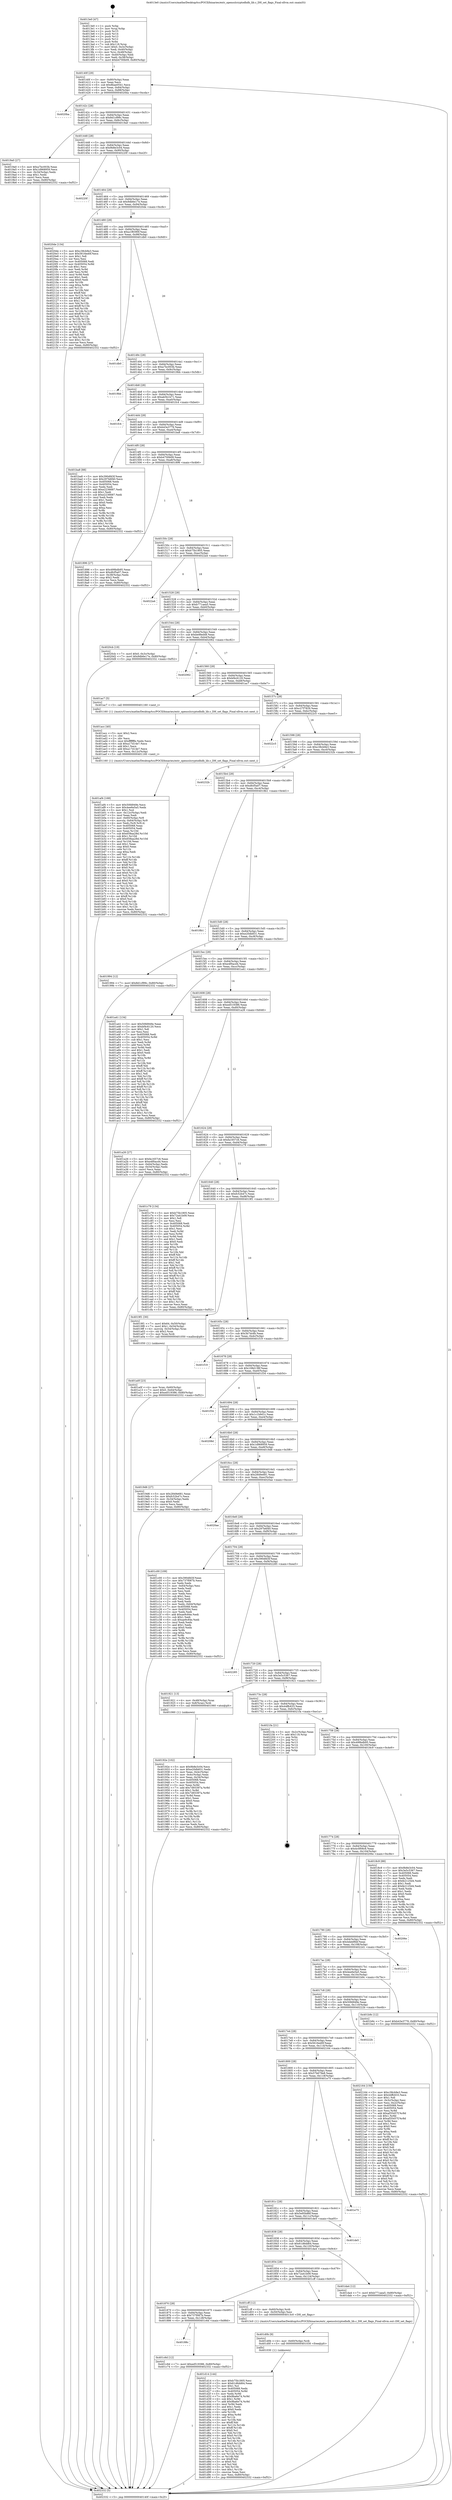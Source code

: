 digraph "0x4013e0" {
  label = "0x4013e0 (/mnt/c/Users/mathe/Desktop/tcc/POCII/binaries/extr_opensslcryptodhdh_lib.c_DH_set_flags_Final-ollvm.out::main(0))"
  labelloc = "t"
  node[shape=record]

  Entry [label="",width=0.3,height=0.3,shape=circle,fillcolor=black,style=filled]
  "0x40140f" [label="{
     0x40140f [29]\l
     | [instrs]\l
     &nbsp;&nbsp;0x40140f \<+3\>: mov -0x80(%rbp),%eax\l
     &nbsp;&nbsp;0x401412 \<+2\>: mov %eax,%ecx\l
     &nbsp;&nbsp;0x401414 \<+6\>: sub $0x8bae0541,%ecx\l
     &nbsp;&nbsp;0x40141a \<+6\>: mov %eax,-0x84(%rbp)\l
     &nbsp;&nbsp;0x401420 \<+6\>: mov %ecx,-0x88(%rbp)\l
     &nbsp;&nbsp;0x401426 \<+6\>: je 00000000004020ba \<main+0xcda\>\l
  }"]
  "0x4020ba" [label="{
     0x4020ba\l
  }", style=dashed]
  "0x40142c" [label="{
     0x40142c [28]\l
     | [instrs]\l
     &nbsp;&nbsp;0x40142c \<+5\>: jmp 0000000000401431 \<main+0x51\>\l
     &nbsp;&nbsp;0x401431 \<+6\>: mov -0x84(%rbp),%eax\l
     &nbsp;&nbsp;0x401437 \<+5\>: sub $0x8d1cf99c,%eax\l
     &nbsp;&nbsp;0x40143c \<+6\>: mov %eax,-0x8c(%rbp)\l
     &nbsp;&nbsp;0x401442 \<+6\>: je 00000000004019a0 \<main+0x5c0\>\l
  }"]
  Exit [label="",width=0.3,height=0.3,shape=circle,fillcolor=black,style=filled,peripheries=2]
  "0x4019a0" [label="{
     0x4019a0 [27]\l
     | [instrs]\l
     &nbsp;&nbsp;0x4019a0 \<+5\>: mov $0xa7bc003b,%eax\l
     &nbsp;&nbsp;0x4019a5 \<+5\>: mov $0x1d968959,%ecx\l
     &nbsp;&nbsp;0x4019aa \<+3\>: mov -0x34(%rbp),%edx\l
     &nbsp;&nbsp;0x4019ad \<+3\>: cmp $0x1,%edx\l
     &nbsp;&nbsp;0x4019b0 \<+3\>: cmovl %ecx,%eax\l
     &nbsp;&nbsp;0x4019b3 \<+3\>: mov %eax,-0x80(%rbp)\l
     &nbsp;&nbsp;0x4019b6 \<+5\>: jmp 0000000000402332 \<main+0xf52\>\l
  }"]
  "0x401448" [label="{
     0x401448 [28]\l
     | [instrs]\l
     &nbsp;&nbsp;0x401448 \<+5\>: jmp 000000000040144d \<main+0x6d\>\l
     &nbsp;&nbsp;0x40144d \<+6\>: mov -0x84(%rbp),%eax\l
     &nbsp;&nbsp;0x401453 \<+5\>: sub $0x9b8e3c04,%eax\l
     &nbsp;&nbsp;0x401458 \<+6\>: mov %eax,-0x90(%rbp)\l
     &nbsp;&nbsp;0x40145e \<+6\>: je 000000000040220f \<main+0xe2f\>\l
  }"]
  "0x401d14" [label="{
     0x401d14 [144]\l
     | [instrs]\l
     &nbsp;&nbsp;0x401d14 \<+5\>: mov $0xb75b1805,%esi\l
     &nbsp;&nbsp;0x401d19 \<+5\>: mov $0x61d6dd64,%eax\l
     &nbsp;&nbsp;0x401d1e \<+2\>: mov $0x1,%cl\l
     &nbsp;&nbsp;0x401d20 \<+7\>: mov 0x405068,%edx\l
     &nbsp;&nbsp;0x401d27 \<+8\>: mov 0x405054,%r8d\l
     &nbsp;&nbsp;0x401d2f \<+3\>: mov %edx,%r9d\l
     &nbsp;&nbsp;0x401d32 \<+7\>: sub $0x9ba6e74,%r9d\l
     &nbsp;&nbsp;0x401d39 \<+4\>: sub $0x1,%r9d\l
     &nbsp;&nbsp;0x401d3d \<+7\>: add $0x9ba6e74,%r9d\l
     &nbsp;&nbsp;0x401d44 \<+4\>: imul %r9d,%edx\l
     &nbsp;&nbsp;0x401d48 \<+3\>: and $0x1,%edx\l
     &nbsp;&nbsp;0x401d4b \<+3\>: cmp $0x0,%edx\l
     &nbsp;&nbsp;0x401d4e \<+4\>: sete %r10b\l
     &nbsp;&nbsp;0x401d52 \<+4\>: cmp $0xa,%r8d\l
     &nbsp;&nbsp;0x401d56 \<+4\>: setl %r11b\l
     &nbsp;&nbsp;0x401d5a \<+3\>: mov %r10b,%bl\l
     &nbsp;&nbsp;0x401d5d \<+3\>: xor $0xff,%bl\l
     &nbsp;&nbsp;0x401d60 \<+3\>: mov %r11b,%r14b\l
     &nbsp;&nbsp;0x401d63 \<+4\>: xor $0xff,%r14b\l
     &nbsp;&nbsp;0x401d67 \<+3\>: xor $0x0,%cl\l
     &nbsp;&nbsp;0x401d6a \<+3\>: mov %bl,%r15b\l
     &nbsp;&nbsp;0x401d6d \<+4\>: and $0x0,%r15b\l
     &nbsp;&nbsp;0x401d71 \<+3\>: and %cl,%r10b\l
     &nbsp;&nbsp;0x401d74 \<+3\>: mov %r14b,%r12b\l
     &nbsp;&nbsp;0x401d77 \<+4\>: and $0x0,%r12b\l
     &nbsp;&nbsp;0x401d7b \<+3\>: and %cl,%r11b\l
     &nbsp;&nbsp;0x401d7e \<+3\>: or %r10b,%r15b\l
     &nbsp;&nbsp;0x401d81 \<+3\>: or %r11b,%r12b\l
     &nbsp;&nbsp;0x401d84 \<+3\>: xor %r12b,%r15b\l
     &nbsp;&nbsp;0x401d87 \<+3\>: or %r14b,%bl\l
     &nbsp;&nbsp;0x401d8a \<+3\>: xor $0xff,%bl\l
     &nbsp;&nbsp;0x401d8d \<+3\>: or $0x0,%cl\l
     &nbsp;&nbsp;0x401d90 \<+2\>: and %cl,%bl\l
     &nbsp;&nbsp;0x401d92 \<+3\>: or %bl,%r15b\l
     &nbsp;&nbsp;0x401d95 \<+4\>: test $0x1,%r15b\l
     &nbsp;&nbsp;0x401d99 \<+3\>: cmovne %eax,%esi\l
     &nbsp;&nbsp;0x401d9c \<+3\>: mov %esi,-0x80(%rbp)\l
     &nbsp;&nbsp;0x401d9f \<+5\>: jmp 0000000000402332 \<main+0xf52\>\l
  }"]
  "0x40220f" [label="{
     0x40220f\l
  }", style=dashed]
  "0x401464" [label="{
     0x401464 [28]\l
     | [instrs]\l
     &nbsp;&nbsp;0x401464 \<+5\>: jmp 0000000000401469 \<main+0x89\>\l
     &nbsp;&nbsp;0x401469 \<+6\>: mov -0x84(%rbp),%eax\l
     &nbsp;&nbsp;0x40146f \<+5\>: sub $0x9db6e17e,%eax\l
     &nbsp;&nbsp;0x401474 \<+6\>: mov %eax,-0x94(%rbp)\l
     &nbsp;&nbsp;0x40147a \<+6\>: je 00000000004020de \<main+0xcfe\>\l
  }"]
  "0x401d0b" [label="{
     0x401d0b [9]\l
     | [instrs]\l
     &nbsp;&nbsp;0x401d0b \<+4\>: mov -0x60(%rbp),%rdi\l
     &nbsp;&nbsp;0x401d0f \<+5\>: call 0000000000401030 \<free@plt\>\l
     | [calls]\l
     &nbsp;&nbsp;0x401030 \{1\} (unknown)\l
  }"]
  "0x4020de" [label="{
     0x4020de [134]\l
     | [instrs]\l
     &nbsp;&nbsp;0x4020de \<+5\>: mov $0xc38cb9e3,%eax\l
     &nbsp;&nbsp;0x4020e3 \<+5\>: mov $0x5616ed0f,%ecx\l
     &nbsp;&nbsp;0x4020e8 \<+2\>: mov $0x1,%dl\l
     &nbsp;&nbsp;0x4020ea \<+2\>: xor %esi,%esi\l
     &nbsp;&nbsp;0x4020ec \<+7\>: mov 0x405068,%edi\l
     &nbsp;&nbsp;0x4020f3 \<+8\>: mov 0x405054,%r8d\l
     &nbsp;&nbsp;0x4020fb \<+3\>: sub $0x1,%esi\l
     &nbsp;&nbsp;0x4020fe \<+3\>: mov %edi,%r9d\l
     &nbsp;&nbsp;0x402101 \<+3\>: add %esi,%r9d\l
     &nbsp;&nbsp;0x402104 \<+4\>: imul %r9d,%edi\l
     &nbsp;&nbsp;0x402108 \<+3\>: and $0x1,%edi\l
     &nbsp;&nbsp;0x40210b \<+3\>: cmp $0x0,%edi\l
     &nbsp;&nbsp;0x40210e \<+4\>: sete %r10b\l
     &nbsp;&nbsp;0x402112 \<+4\>: cmp $0xa,%r8d\l
     &nbsp;&nbsp;0x402116 \<+4\>: setl %r11b\l
     &nbsp;&nbsp;0x40211a \<+3\>: mov %r10b,%bl\l
     &nbsp;&nbsp;0x40211d \<+3\>: xor $0xff,%bl\l
     &nbsp;&nbsp;0x402120 \<+3\>: mov %r11b,%r14b\l
     &nbsp;&nbsp;0x402123 \<+4\>: xor $0xff,%r14b\l
     &nbsp;&nbsp;0x402127 \<+3\>: xor $0x1,%dl\l
     &nbsp;&nbsp;0x40212a \<+3\>: mov %bl,%r15b\l
     &nbsp;&nbsp;0x40212d \<+4\>: and $0xff,%r15b\l
     &nbsp;&nbsp;0x402131 \<+3\>: and %dl,%r10b\l
     &nbsp;&nbsp;0x402134 \<+3\>: mov %r14b,%r12b\l
     &nbsp;&nbsp;0x402137 \<+4\>: and $0xff,%r12b\l
     &nbsp;&nbsp;0x40213b \<+3\>: and %dl,%r11b\l
     &nbsp;&nbsp;0x40213e \<+3\>: or %r10b,%r15b\l
     &nbsp;&nbsp;0x402141 \<+3\>: or %r11b,%r12b\l
     &nbsp;&nbsp;0x402144 \<+3\>: xor %r12b,%r15b\l
     &nbsp;&nbsp;0x402147 \<+3\>: or %r14b,%bl\l
     &nbsp;&nbsp;0x40214a \<+3\>: xor $0xff,%bl\l
     &nbsp;&nbsp;0x40214d \<+3\>: or $0x1,%dl\l
     &nbsp;&nbsp;0x402150 \<+2\>: and %dl,%bl\l
     &nbsp;&nbsp;0x402152 \<+3\>: or %bl,%r15b\l
     &nbsp;&nbsp;0x402155 \<+4\>: test $0x1,%r15b\l
     &nbsp;&nbsp;0x402159 \<+3\>: cmovne %ecx,%eax\l
     &nbsp;&nbsp;0x40215c \<+3\>: mov %eax,-0x80(%rbp)\l
     &nbsp;&nbsp;0x40215f \<+5\>: jmp 0000000000402332 \<main+0xf52\>\l
  }"]
  "0x401480" [label="{
     0x401480 [28]\l
     | [instrs]\l
     &nbsp;&nbsp;0x401480 \<+5\>: jmp 0000000000401485 \<main+0xa5\>\l
     &nbsp;&nbsp;0x401485 \<+6\>: mov -0x84(%rbp),%eax\l
     &nbsp;&nbsp;0x40148b \<+5\>: sub $0xa1f8390f,%eax\l
     &nbsp;&nbsp;0x401490 \<+6\>: mov %eax,-0x98(%rbp)\l
     &nbsp;&nbsp;0x401496 \<+6\>: je 0000000000401db0 \<main+0x9d0\>\l
  }"]
  "0x40188c" [label="{
     0x40188c\l
  }", style=dashed]
  "0x401db0" [label="{
     0x401db0\l
  }", style=dashed]
  "0x40149c" [label="{
     0x40149c [28]\l
     | [instrs]\l
     &nbsp;&nbsp;0x40149c \<+5\>: jmp 00000000004014a1 \<main+0xc1\>\l
     &nbsp;&nbsp;0x4014a1 \<+6\>: mov -0x84(%rbp),%eax\l
     &nbsp;&nbsp;0x4014a7 \<+5\>: sub $0xa7bc003b,%eax\l
     &nbsp;&nbsp;0x4014ac \<+6\>: mov %eax,-0x9c(%rbp)\l
     &nbsp;&nbsp;0x4014b2 \<+6\>: je 00000000004019bb \<main+0x5db\>\l
  }"]
  "0x401c6d" [label="{
     0x401c6d [12]\l
     | [instrs]\l
     &nbsp;&nbsp;0x401c6d \<+7\>: movl $0xed519386,-0x80(%rbp)\l
     &nbsp;&nbsp;0x401c74 \<+5\>: jmp 0000000000402332 \<main+0xf52\>\l
  }"]
  "0x4019bb" [label="{
     0x4019bb\l
  }", style=dashed]
  "0x4014b8" [label="{
     0x4014b8 [28]\l
     | [instrs]\l
     &nbsp;&nbsp;0x4014b8 \<+5\>: jmp 00000000004014bd \<main+0xdd\>\l
     &nbsp;&nbsp;0x4014bd \<+6\>: mov -0x84(%rbp),%eax\l
     &nbsp;&nbsp;0x4014c3 \<+5\>: sub $0xab5b1b71,%eax\l
     &nbsp;&nbsp;0x4014c8 \<+6\>: mov %eax,-0xa0(%rbp)\l
     &nbsp;&nbsp;0x4014ce \<+6\>: je 0000000000401fc4 \<main+0xbe4\>\l
  }"]
  "0x401870" [label="{
     0x401870 [28]\l
     | [instrs]\l
     &nbsp;&nbsp;0x401870 \<+5\>: jmp 0000000000401875 \<main+0x495\>\l
     &nbsp;&nbsp;0x401875 \<+6\>: mov -0x84(%rbp),%eax\l
     &nbsp;&nbsp;0x40187b \<+5\>: sub $0x737f087b,%eax\l
     &nbsp;&nbsp;0x401880 \<+6\>: mov %eax,-0x128(%rbp)\l
     &nbsp;&nbsp;0x401886 \<+6\>: je 0000000000401c6d \<main+0x88d\>\l
  }"]
  "0x401fc4" [label="{
     0x401fc4\l
  }", style=dashed]
  "0x4014d4" [label="{
     0x4014d4 [28]\l
     | [instrs]\l
     &nbsp;&nbsp;0x4014d4 \<+5\>: jmp 00000000004014d9 \<main+0xf9\>\l
     &nbsp;&nbsp;0x4014d9 \<+6\>: mov -0x84(%rbp),%eax\l
     &nbsp;&nbsp;0x4014df \<+5\>: sub $0xb43e3779,%eax\l
     &nbsp;&nbsp;0x4014e4 \<+6\>: mov %eax,-0xa4(%rbp)\l
     &nbsp;&nbsp;0x4014ea \<+6\>: je 0000000000401ba8 \<main+0x7c8\>\l
  }"]
  "0x401cff" [label="{
     0x401cff [12]\l
     | [instrs]\l
     &nbsp;&nbsp;0x401cff \<+4\>: mov -0x60(%rbp),%rdi\l
     &nbsp;&nbsp;0x401d03 \<+3\>: mov -0x50(%rbp),%esi\l
     &nbsp;&nbsp;0x401d06 \<+5\>: call 00000000004013c0 \<DH_set_flags\>\l
     | [calls]\l
     &nbsp;&nbsp;0x4013c0 \{1\} (/mnt/c/Users/mathe/Desktop/tcc/POCII/binaries/extr_opensslcryptodhdh_lib.c_DH_set_flags_Final-ollvm.out::DH_set_flags)\l
  }"]
  "0x401ba8" [label="{
     0x401ba8 [88]\l
     | [instrs]\l
     &nbsp;&nbsp;0x401ba8 \<+5\>: mov $0x390dfd3f,%eax\l
     &nbsp;&nbsp;0x401bad \<+5\>: mov $0x297b6f40,%ecx\l
     &nbsp;&nbsp;0x401bb2 \<+7\>: mov 0x405068,%edx\l
     &nbsp;&nbsp;0x401bb9 \<+7\>: mov 0x405054,%esi\l
     &nbsp;&nbsp;0x401bc0 \<+2\>: mov %edx,%edi\l
     &nbsp;&nbsp;0x401bc2 \<+6\>: add $0xe2236687,%edi\l
     &nbsp;&nbsp;0x401bc8 \<+3\>: sub $0x1,%edi\l
     &nbsp;&nbsp;0x401bcb \<+6\>: sub $0xe2236687,%edi\l
     &nbsp;&nbsp;0x401bd1 \<+3\>: imul %edi,%edx\l
     &nbsp;&nbsp;0x401bd4 \<+3\>: and $0x1,%edx\l
     &nbsp;&nbsp;0x401bd7 \<+3\>: cmp $0x0,%edx\l
     &nbsp;&nbsp;0x401bda \<+4\>: sete %r8b\l
     &nbsp;&nbsp;0x401bde \<+3\>: cmp $0xa,%esi\l
     &nbsp;&nbsp;0x401be1 \<+4\>: setl %r9b\l
     &nbsp;&nbsp;0x401be5 \<+3\>: mov %r8b,%r10b\l
     &nbsp;&nbsp;0x401be8 \<+3\>: and %r9b,%r10b\l
     &nbsp;&nbsp;0x401beb \<+3\>: xor %r9b,%r8b\l
     &nbsp;&nbsp;0x401bee \<+3\>: or %r8b,%r10b\l
     &nbsp;&nbsp;0x401bf1 \<+4\>: test $0x1,%r10b\l
     &nbsp;&nbsp;0x401bf5 \<+3\>: cmovne %ecx,%eax\l
     &nbsp;&nbsp;0x401bf8 \<+3\>: mov %eax,-0x80(%rbp)\l
     &nbsp;&nbsp;0x401bfb \<+5\>: jmp 0000000000402332 \<main+0xf52\>\l
  }"]
  "0x4014f0" [label="{
     0x4014f0 [28]\l
     | [instrs]\l
     &nbsp;&nbsp;0x4014f0 \<+5\>: jmp 00000000004014f5 \<main+0x115\>\l
     &nbsp;&nbsp;0x4014f5 \<+6\>: mov -0x84(%rbp),%eax\l
     &nbsp;&nbsp;0x4014fb \<+5\>: sub $0xb4700b09,%eax\l
     &nbsp;&nbsp;0x401500 \<+6\>: mov %eax,-0xa8(%rbp)\l
     &nbsp;&nbsp;0x401506 \<+6\>: je 0000000000401896 \<main+0x4b6\>\l
  }"]
  "0x401854" [label="{
     0x401854 [28]\l
     | [instrs]\l
     &nbsp;&nbsp;0x401854 \<+5\>: jmp 0000000000401859 \<main+0x479\>\l
     &nbsp;&nbsp;0x401859 \<+6\>: mov -0x84(%rbp),%eax\l
     &nbsp;&nbsp;0x40185f \<+5\>: sub $0x72a41b09,%eax\l
     &nbsp;&nbsp;0x401864 \<+6\>: mov %eax,-0x124(%rbp)\l
     &nbsp;&nbsp;0x40186a \<+6\>: je 0000000000401cff \<main+0x91f\>\l
  }"]
  "0x401896" [label="{
     0x401896 [27]\l
     | [instrs]\l
     &nbsp;&nbsp;0x401896 \<+5\>: mov $0x499bdb95,%eax\l
     &nbsp;&nbsp;0x40189b \<+5\>: mov $0xdfcf5a07,%ecx\l
     &nbsp;&nbsp;0x4018a0 \<+3\>: mov -0x38(%rbp),%edx\l
     &nbsp;&nbsp;0x4018a3 \<+3\>: cmp $0x2,%edx\l
     &nbsp;&nbsp;0x4018a6 \<+3\>: cmovne %ecx,%eax\l
     &nbsp;&nbsp;0x4018a9 \<+3\>: mov %eax,-0x80(%rbp)\l
     &nbsp;&nbsp;0x4018ac \<+5\>: jmp 0000000000402332 \<main+0xf52\>\l
  }"]
  "0x40150c" [label="{
     0x40150c [28]\l
     | [instrs]\l
     &nbsp;&nbsp;0x40150c \<+5\>: jmp 0000000000401511 \<main+0x131\>\l
     &nbsp;&nbsp;0x401511 \<+6\>: mov -0x84(%rbp),%eax\l
     &nbsp;&nbsp;0x401517 \<+5\>: sub $0xb75b1805,%eax\l
     &nbsp;&nbsp;0x40151c \<+6\>: mov %eax,-0xac(%rbp)\l
     &nbsp;&nbsp;0x401522 \<+6\>: je 00000000004022a4 \<main+0xec4\>\l
  }"]
  "0x402332" [label="{
     0x402332 [5]\l
     | [instrs]\l
     &nbsp;&nbsp;0x402332 \<+5\>: jmp 000000000040140f \<main+0x2f\>\l
  }"]
  "0x4013e0" [label="{
     0x4013e0 [47]\l
     | [instrs]\l
     &nbsp;&nbsp;0x4013e0 \<+1\>: push %rbp\l
     &nbsp;&nbsp;0x4013e1 \<+3\>: mov %rsp,%rbp\l
     &nbsp;&nbsp;0x4013e4 \<+2\>: push %r15\l
     &nbsp;&nbsp;0x4013e6 \<+2\>: push %r14\l
     &nbsp;&nbsp;0x4013e8 \<+2\>: push %r13\l
     &nbsp;&nbsp;0x4013ea \<+2\>: push %r12\l
     &nbsp;&nbsp;0x4013ec \<+1\>: push %rbx\l
     &nbsp;&nbsp;0x4013ed \<+7\>: sub $0x118,%rsp\l
     &nbsp;&nbsp;0x4013f4 \<+7\>: movl $0x0,-0x3c(%rbp)\l
     &nbsp;&nbsp;0x4013fb \<+3\>: mov %edi,-0x40(%rbp)\l
     &nbsp;&nbsp;0x4013fe \<+4\>: mov %rsi,-0x48(%rbp)\l
     &nbsp;&nbsp;0x401402 \<+3\>: mov -0x40(%rbp),%edi\l
     &nbsp;&nbsp;0x401405 \<+3\>: mov %edi,-0x38(%rbp)\l
     &nbsp;&nbsp;0x401408 \<+7\>: movl $0xb4700b09,-0x80(%rbp)\l
  }"]
  "0x401da4" [label="{
     0x401da4 [12]\l
     | [instrs]\l
     &nbsp;&nbsp;0x401da4 \<+7\>: movl $0xb771aea5,-0x80(%rbp)\l
     &nbsp;&nbsp;0x401dab \<+5\>: jmp 0000000000402332 \<main+0xf52\>\l
  }"]
  "0x4022a4" [label="{
     0x4022a4\l
  }", style=dashed]
  "0x401528" [label="{
     0x401528 [28]\l
     | [instrs]\l
     &nbsp;&nbsp;0x401528 \<+5\>: jmp 000000000040152d \<main+0x14d\>\l
     &nbsp;&nbsp;0x40152d \<+6\>: mov -0x84(%rbp),%eax\l
     &nbsp;&nbsp;0x401533 \<+5\>: sub $0xb771aea5,%eax\l
     &nbsp;&nbsp;0x401538 \<+6\>: mov %eax,-0xb0(%rbp)\l
     &nbsp;&nbsp;0x40153e \<+6\>: je 00000000004020cb \<main+0xceb\>\l
  }"]
  "0x401838" [label="{
     0x401838 [28]\l
     | [instrs]\l
     &nbsp;&nbsp;0x401838 \<+5\>: jmp 000000000040183d \<main+0x45d\>\l
     &nbsp;&nbsp;0x40183d \<+6\>: mov -0x84(%rbp),%eax\l
     &nbsp;&nbsp;0x401843 \<+5\>: sub $0x61d6dd64,%eax\l
     &nbsp;&nbsp;0x401848 \<+6\>: mov %eax,-0x120(%rbp)\l
     &nbsp;&nbsp;0x40184e \<+6\>: je 0000000000401da4 \<main+0x9c4\>\l
  }"]
  "0x4020cb" [label="{
     0x4020cb [19]\l
     | [instrs]\l
     &nbsp;&nbsp;0x4020cb \<+7\>: movl $0x0,-0x3c(%rbp)\l
     &nbsp;&nbsp;0x4020d2 \<+7\>: movl $0x9db6e17e,-0x80(%rbp)\l
     &nbsp;&nbsp;0x4020d9 \<+5\>: jmp 0000000000402332 \<main+0xf52\>\l
  }"]
  "0x401544" [label="{
     0x401544 [28]\l
     | [instrs]\l
     &nbsp;&nbsp;0x401544 \<+5\>: jmp 0000000000401549 \<main+0x169\>\l
     &nbsp;&nbsp;0x401549 \<+6\>: mov -0x84(%rbp),%eax\l
     &nbsp;&nbsp;0x40154f \<+5\>: sub $0xbe9fed48,%eax\l
     &nbsp;&nbsp;0x401554 \<+6\>: mov %eax,-0xb4(%rbp)\l
     &nbsp;&nbsp;0x40155a \<+6\>: je 0000000000402062 \<main+0xc82\>\l
  }"]
  "0x401de5" [label="{
     0x401de5\l
  }", style=dashed]
  "0x402062" [label="{
     0x402062\l
  }", style=dashed]
  "0x401560" [label="{
     0x401560 [28]\l
     | [instrs]\l
     &nbsp;&nbsp;0x401560 \<+5\>: jmp 0000000000401565 \<main+0x185\>\l
     &nbsp;&nbsp;0x401565 \<+6\>: mov -0x84(%rbp),%eax\l
     &nbsp;&nbsp;0x40156b \<+5\>: sub $0xbf4c6120,%eax\l
     &nbsp;&nbsp;0x401570 \<+6\>: mov %eax,-0xb8(%rbp)\l
     &nbsp;&nbsp;0x401576 \<+6\>: je 0000000000401ac7 \<main+0x6e7\>\l
  }"]
  "0x40181c" [label="{
     0x40181c [28]\l
     | [instrs]\l
     &nbsp;&nbsp;0x40181c \<+5\>: jmp 0000000000401821 \<main+0x441\>\l
     &nbsp;&nbsp;0x401821 \<+6\>: mov -0x84(%rbp),%eax\l
     &nbsp;&nbsp;0x401827 \<+5\>: sub $0x5e95b86f,%eax\l
     &nbsp;&nbsp;0x40182c \<+6\>: mov %eax,-0x11c(%rbp)\l
     &nbsp;&nbsp;0x401832 \<+6\>: je 0000000000401de5 \<main+0xa05\>\l
  }"]
  "0x401ac7" [label="{
     0x401ac7 [5]\l
     | [instrs]\l
     &nbsp;&nbsp;0x401ac7 \<+5\>: call 0000000000401160 \<next_i\>\l
     | [calls]\l
     &nbsp;&nbsp;0x401160 \{1\} (/mnt/c/Users/mathe/Desktop/tcc/POCII/binaries/extr_opensslcryptodhdh_lib.c_DH_set_flags_Final-ollvm.out::next_i)\l
  }"]
  "0x40157c" [label="{
     0x40157c [28]\l
     | [instrs]\l
     &nbsp;&nbsp;0x40157c \<+5\>: jmp 0000000000401581 \<main+0x1a1\>\l
     &nbsp;&nbsp;0x401581 \<+6\>: mov -0x84(%rbp),%eax\l
     &nbsp;&nbsp;0x401587 \<+5\>: sub $0xc27f7829,%eax\l
     &nbsp;&nbsp;0x40158c \<+6\>: mov %eax,-0xbc(%rbp)\l
     &nbsp;&nbsp;0x401592 \<+6\>: je 00000000004022c5 \<main+0xee5\>\l
  }"]
  "0x401e75" [label="{
     0x401e75\l
  }", style=dashed]
  "0x4022c5" [label="{
     0x4022c5\l
  }", style=dashed]
  "0x401598" [label="{
     0x401598 [28]\l
     | [instrs]\l
     &nbsp;&nbsp;0x401598 \<+5\>: jmp 000000000040159d \<main+0x1bd\>\l
     &nbsp;&nbsp;0x40159d \<+6\>: mov -0x84(%rbp),%eax\l
     &nbsp;&nbsp;0x4015a3 \<+5\>: sub $0xc38cb9e3,%eax\l
     &nbsp;&nbsp;0x4015a8 \<+6\>: mov %eax,-0xc0(%rbp)\l
     &nbsp;&nbsp;0x4015ae \<+6\>: je 000000000040232b \<main+0xf4b\>\l
  }"]
  "0x401800" [label="{
     0x401800 [28]\l
     | [instrs]\l
     &nbsp;&nbsp;0x401800 \<+5\>: jmp 0000000000401805 \<main+0x425\>\l
     &nbsp;&nbsp;0x401805 \<+6\>: mov -0x84(%rbp),%eax\l
     &nbsp;&nbsp;0x40180b \<+5\>: sub $0x57b679e8,%eax\l
     &nbsp;&nbsp;0x401810 \<+6\>: mov %eax,-0x118(%rbp)\l
     &nbsp;&nbsp;0x401816 \<+6\>: je 0000000000401e75 \<main+0xa95\>\l
  }"]
  "0x40232b" [label="{
     0x40232b\l
  }", style=dashed]
  "0x4015b4" [label="{
     0x4015b4 [28]\l
     | [instrs]\l
     &nbsp;&nbsp;0x4015b4 \<+5\>: jmp 00000000004015b9 \<main+0x1d9\>\l
     &nbsp;&nbsp;0x4015b9 \<+6\>: mov -0x84(%rbp),%eax\l
     &nbsp;&nbsp;0x4015bf \<+5\>: sub $0xdfcf5a07,%eax\l
     &nbsp;&nbsp;0x4015c4 \<+6\>: mov %eax,-0xc4(%rbp)\l
     &nbsp;&nbsp;0x4015ca \<+6\>: je 00000000004018b1 \<main+0x4d1\>\l
  }"]
  "0x402164" [label="{
     0x402164 [150]\l
     | [instrs]\l
     &nbsp;&nbsp;0x402164 \<+5\>: mov $0xc38cb9e3,%eax\l
     &nbsp;&nbsp;0x402169 \<+5\>: mov $0x44ffc633,%ecx\l
     &nbsp;&nbsp;0x40216e \<+2\>: mov $0x1,%dl\l
     &nbsp;&nbsp;0x402170 \<+3\>: mov -0x3c(%rbp),%esi\l
     &nbsp;&nbsp;0x402173 \<+3\>: mov %esi,-0x2c(%rbp)\l
     &nbsp;&nbsp;0x402176 \<+7\>: mov 0x405068,%esi\l
     &nbsp;&nbsp;0x40217d \<+7\>: mov 0x405054,%edi\l
     &nbsp;&nbsp;0x402184 \<+3\>: mov %esi,%r8d\l
     &nbsp;&nbsp;0x402187 \<+7\>: add $0xaf35457f,%r8d\l
     &nbsp;&nbsp;0x40218e \<+4\>: sub $0x1,%r8d\l
     &nbsp;&nbsp;0x402192 \<+7\>: sub $0xaf35457f,%r8d\l
     &nbsp;&nbsp;0x402199 \<+4\>: imul %r8d,%esi\l
     &nbsp;&nbsp;0x40219d \<+3\>: and $0x1,%esi\l
     &nbsp;&nbsp;0x4021a0 \<+3\>: cmp $0x0,%esi\l
     &nbsp;&nbsp;0x4021a3 \<+4\>: sete %r9b\l
     &nbsp;&nbsp;0x4021a7 \<+3\>: cmp $0xa,%edi\l
     &nbsp;&nbsp;0x4021aa \<+4\>: setl %r10b\l
     &nbsp;&nbsp;0x4021ae \<+3\>: mov %r9b,%r11b\l
     &nbsp;&nbsp;0x4021b1 \<+4\>: xor $0xff,%r11b\l
     &nbsp;&nbsp;0x4021b5 \<+3\>: mov %r10b,%bl\l
     &nbsp;&nbsp;0x4021b8 \<+3\>: xor $0xff,%bl\l
     &nbsp;&nbsp;0x4021bb \<+3\>: xor $0x0,%dl\l
     &nbsp;&nbsp;0x4021be \<+3\>: mov %r11b,%r14b\l
     &nbsp;&nbsp;0x4021c1 \<+4\>: and $0x0,%r14b\l
     &nbsp;&nbsp;0x4021c5 \<+3\>: and %dl,%r9b\l
     &nbsp;&nbsp;0x4021c8 \<+3\>: mov %bl,%r15b\l
     &nbsp;&nbsp;0x4021cb \<+4\>: and $0x0,%r15b\l
     &nbsp;&nbsp;0x4021cf \<+3\>: and %dl,%r10b\l
     &nbsp;&nbsp;0x4021d2 \<+3\>: or %r9b,%r14b\l
     &nbsp;&nbsp;0x4021d5 \<+3\>: or %r10b,%r15b\l
     &nbsp;&nbsp;0x4021d8 \<+3\>: xor %r15b,%r14b\l
     &nbsp;&nbsp;0x4021db \<+3\>: or %bl,%r11b\l
     &nbsp;&nbsp;0x4021de \<+4\>: xor $0xff,%r11b\l
     &nbsp;&nbsp;0x4021e2 \<+3\>: or $0x0,%dl\l
     &nbsp;&nbsp;0x4021e5 \<+3\>: and %dl,%r11b\l
     &nbsp;&nbsp;0x4021e8 \<+3\>: or %r11b,%r14b\l
     &nbsp;&nbsp;0x4021eb \<+4\>: test $0x1,%r14b\l
     &nbsp;&nbsp;0x4021ef \<+3\>: cmovne %ecx,%eax\l
     &nbsp;&nbsp;0x4021f2 \<+3\>: mov %eax,-0x80(%rbp)\l
     &nbsp;&nbsp;0x4021f5 \<+5\>: jmp 0000000000402332 \<main+0xf52\>\l
  }"]
  "0x4018b1" [label="{
     0x4018b1\l
  }", style=dashed]
  "0x4015d0" [label="{
     0x4015d0 [28]\l
     | [instrs]\l
     &nbsp;&nbsp;0x4015d0 \<+5\>: jmp 00000000004015d5 \<main+0x1f5\>\l
     &nbsp;&nbsp;0x4015d5 \<+6\>: mov -0x84(%rbp),%eax\l
     &nbsp;&nbsp;0x4015db \<+5\>: sub $0xe20db831,%eax\l
     &nbsp;&nbsp;0x4015e0 \<+6\>: mov %eax,-0xc8(%rbp)\l
     &nbsp;&nbsp;0x4015e6 \<+6\>: je 0000000000401994 \<main+0x5b4\>\l
  }"]
  "0x4017e4" [label="{
     0x4017e4 [28]\l
     | [instrs]\l
     &nbsp;&nbsp;0x4017e4 \<+5\>: jmp 00000000004017e9 \<main+0x409\>\l
     &nbsp;&nbsp;0x4017e9 \<+6\>: mov -0x84(%rbp),%eax\l
     &nbsp;&nbsp;0x4017ef \<+5\>: sub $0x5616ed0f,%eax\l
     &nbsp;&nbsp;0x4017f4 \<+6\>: mov %eax,-0x114(%rbp)\l
     &nbsp;&nbsp;0x4017fa \<+6\>: je 0000000000402164 \<main+0xd84\>\l
  }"]
  "0x401994" [label="{
     0x401994 [12]\l
     | [instrs]\l
     &nbsp;&nbsp;0x401994 \<+7\>: movl $0x8d1cf99c,-0x80(%rbp)\l
     &nbsp;&nbsp;0x40199b \<+5\>: jmp 0000000000402332 \<main+0xf52\>\l
  }"]
  "0x4015ec" [label="{
     0x4015ec [28]\l
     | [instrs]\l
     &nbsp;&nbsp;0x4015ec \<+5\>: jmp 00000000004015f1 \<main+0x211\>\l
     &nbsp;&nbsp;0x4015f1 \<+6\>: mov -0x84(%rbp),%eax\l
     &nbsp;&nbsp;0x4015f7 \<+5\>: sub $0xe4f0acd4,%eax\l
     &nbsp;&nbsp;0x4015fc \<+6\>: mov %eax,-0xcc(%rbp)\l
     &nbsp;&nbsp;0x401602 \<+6\>: je 0000000000401a41 \<main+0x661\>\l
  }"]
  "0x40222b" [label="{
     0x40222b\l
  }", style=dashed]
  "0x401a41" [label="{
     0x401a41 [134]\l
     | [instrs]\l
     &nbsp;&nbsp;0x401a41 \<+5\>: mov $0x50fd949e,%eax\l
     &nbsp;&nbsp;0x401a46 \<+5\>: mov $0xbf4c6120,%ecx\l
     &nbsp;&nbsp;0x401a4b \<+2\>: mov $0x1,%dl\l
     &nbsp;&nbsp;0x401a4d \<+2\>: xor %esi,%esi\l
     &nbsp;&nbsp;0x401a4f \<+7\>: mov 0x405068,%edi\l
     &nbsp;&nbsp;0x401a56 \<+8\>: mov 0x405054,%r8d\l
     &nbsp;&nbsp;0x401a5e \<+3\>: sub $0x1,%esi\l
     &nbsp;&nbsp;0x401a61 \<+3\>: mov %edi,%r9d\l
     &nbsp;&nbsp;0x401a64 \<+3\>: add %esi,%r9d\l
     &nbsp;&nbsp;0x401a67 \<+4\>: imul %r9d,%edi\l
     &nbsp;&nbsp;0x401a6b \<+3\>: and $0x1,%edi\l
     &nbsp;&nbsp;0x401a6e \<+3\>: cmp $0x0,%edi\l
     &nbsp;&nbsp;0x401a71 \<+4\>: sete %r10b\l
     &nbsp;&nbsp;0x401a75 \<+4\>: cmp $0xa,%r8d\l
     &nbsp;&nbsp;0x401a79 \<+4\>: setl %r11b\l
     &nbsp;&nbsp;0x401a7d \<+3\>: mov %r10b,%bl\l
     &nbsp;&nbsp;0x401a80 \<+3\>: xor $0xff,%bl\l
     &nbsp;&nbsp;0x401a83 \<+3\>: mov %r11b,%r14b\l
     &nbsp;&nbsp;0x401a86 \<+4\>: xor $0xff,%r14b\l
     &nbsp;&nbsp;0x401a8a \<+3\>: xor $0x1,%dl\l
     &nbsp;&nbsp;0x401a8d \<+3\>: mov %bl,%r15b\l
     &nbsp;&nbsp;0x401a90 \<+4\>: and $0xff,%r15b\l
     &nbsp;&nbsp;0x401a94 \<+3\>: and %dl,%r10b\l
     &nbsp;&nbsp;0x401a97 \<+3\>: mov %r14b,%r12b\l
     &nbsp;&nbsp;0x401a9a \<+4\>: and $0xff,%r12b\l
     &nbsp;&nbsp;0x401a9e \<+3\>: and %dl,%r11b\l
     &nbsp;&nbsp;0x401aa1 \<+3\>: or %r10b,%r15b\l
     &nbsp;&nbsp;0x401aa4 \<+3\>: or %r11b,%r12b\l
     &nbsp;&nbsp;0x401aa7 \<+3\>: xor %r12b,%r15b\l
     &nbsp;&nbsp;0x401aaa \<+3\>: or %r14b,%bl\l
     &nbsp;&nbsp;0x401aad \<+3\>: xor $0xff,%bl\l
     &nbsp;&nbsp;0x401ab0 \<+3\>: or $0x1,%dl\l
     &nbsp;&nbsp;0x401ab3 \<+2\>: and %dl,%bl\l
     &nbsp;&nbsp;0x401ab5 \<+3\>: or %bl,%r15b\l
     &nbsp;&nbsp;0x401ab8 \<+4\>: test $0x1,%r15b\l
     &nbsp;&nbsp;0x401abc \<+3\>: cmovne %ecx,%eax\l
     &nbsp;&nbsp;0x401abf \<+3\>: mov %eax,-0x80(%rbp)\l
     &nbsp;&nbsp;0x401ac2 \<+5\>: jmp 0000000000402332 \<main+0xf52\>\l
  }"]
  "0x401608" [label="{
     0x401608 [28]\l
     | [instrs]\l
     &nbsp;&nbsp;0x401608 \<+5\>: jmp 000000000040160d \<main+0x22d\>\l
     &nbsp;&nbsp;0x40160d \<+6\>: mov -0x84(%rbp),%eax\l
     &nbsp;&nbsp;0x401613 \<+5\>: sub $0xed519386,%eax\l
     &nbsp;&nbsp;0x401618 \<+6\>: mov %eax,-0xd0(%rbp)\l
     &nbsp;&nbsp;0x40161e \<+6\>: je 0000000000401a26 \<main+0x646\>\l
  }"]
  "0x4017c8" [label="{
     0x4017c8 [28]\l
     | [instrs]\l
     &nbsp;&nbsp;0x4017c8 \<+5\>: jmp 00000000004017cd \<main+0x3ed\>\l
     &nbsp;&nbsp;0x4017cd \<+6\>: mov -0x84(%rbp),%eax\l
     &nbsp;&nbsp;0x4017d3 \<+5\>: sub $0x50fd949e,%eax\l
     &nbsp;&nbsp;0x4017d8 \<+6\>: mov %eax,-0x110(%rbp)\l
     &nbsp;&nbsp;0x4017de \<+6\>: je 000000000040222b \<main+0xe4b\>\l
  }"]
  "0x401a26" [label="{
     0x401a26 [27]\l
     | [instrs]\l
     &nbsp;&nbsp;0x401a26 \<+5\>: mov $0xfa1657c6,%eax\l
     &nbsp;&nbsp;0x401a2b \<+5\>: mov $0xe4f0acd4,%ecx\l
     &nbsp;&nbsp;0x401a30 \<+3\>: mov -0x64(%rbp),%edx\l
     &nbsp;&nbsp;0x401a33 \<+3\>: cmp -0x54(%rbp),%edx\l
     &nbsp;&nbsp;0x401a36 \<+3\>: cmovl %ecx,%eax\l
     &nbsp;&nbsp;0x401a39 \<+3\>: mov %eax,-0x80(%rbp)\l
     &nbsp;&nbsp;0x401a3c \<+5\>: jmp 0000000000402332 \<main+0xf52\>\l
  }"]
  "0x401624" [label="{
     0x401624 [28]\l
     | [instrs]\l
     &nbsp;&nbsp;0x401624 \<+5\>: jmp 0000000000401629 \<main+0x249\>\l
     &nbsp;&nbsp;0x401629 \<+6\>: mov -0x84(%rbp),%eax\l
     &nbsp;&nbsp;0x40162f \<+5\>: sub $0xfa1657c6,%eax\l
     &nbsp;&nbsp;0x401634 \<+6\>: mov %eax,-0xd4(%rbp)\l
     &nbsp;&nbsp;0x40163a \<+6\>: je 0000000000401c79 \<main+0x899\>\l
  }"]
  "0x401b9c" [label="{
     0x401b9c [12]\l
     | [instrs]\l
     &nbsp;&nbsp;0x401b9c \<+7\>: movl $0xb43e3779,-0x80(%rbp)\l
     &nbsp;&nbsp;0x401ba3 \<+5\>: jmp 0000000000402332 \<main+0xf52\>\l
  }"]
  "0x401c79" [label="{
     0x401c79 [134]\l
     | [instrs]\l
     &nbsp;&nbsp;0x401c79 \<+5\>: mov $0xb75b1805,%eax\l
     &nbsp;&nbsp;0x401c7e \<+5\>: mov $0x72a41b09,%ecx\l
     &nbsp;&nbsp;0x401c83 \<+2\>: mov $0x1,%dl\l
     &nbsp;&nbsp;0x401c85 \<+2\>: xor %esi,%esi\l
     &nbsp;&nbsp;0x401c87 \<+7\>: mov 0x405068,%edi\l
     &nbsp;&nbsp;0x401c8e \<+8\>: mov 0x405054,%r8d\l
     &nbsp;&nbsp;0x401c96 \<+3\>: sub $0x1,%esi\l
     &nbsp;&nbsp;0x401c99 \<+3\>: mov %edi,%r9d\l
     &nbsp;&nbsp;0x401c9c \<+3\>: add %esi,%r9d\l
     &nbsp;&nbsp;0x401c9f \<+4\>: imul %r9d,%edi\l
     &nbsp;&nbsp;0x401ca3 \<+3\>: and $0x1,%edi\l
     &nbsp;&nbsp;0x401ca6 \<+3\>: cmp $0x0,%edi\l
     &nbsp;&nbsp;0x401ca9 \<+4\>: sete %r10b\l
     &nbsp;&nbsp;0x401cad \<+4\>: cmp $0xa,%r8d\l
     &nbsp;&nbsp;0x401cb1 \<+4\>: setl %r11b\l
     &nbsp;&nbsp;0x401cb5 \<+3\>: mov %r10b,%bl\l
     &nbsp;&nbsp;0x401cb8 \<+3\>: xor $0xff,%bl\l
     &nbsp;&nbsp;0x401cbb \<+3\>: mov %r11b,%r14b\l
     &nbsp;&nbsp;0x401cbe \<+4\>: xor $0xff,%r14b\l
     &nbsp;&nbsp;0x401cc2 \<+3\>: xor $0x1,%dl\l
     &nbsp;&nbsp;0x401cc5 \<+3\>: mov %bl,%r15b\l
     &nbsp;&nbsp;0x401cc8 \<+4\>: and $0xff,%r15b\l
     &nbsp;&nbsp;0x401ccc \<+3\>: and %dl,%r10b\l
     &nbsp;&nbsp;0x401ccf \<+3\>: mov %r14b,%r12b\l
     &nbsp;&nbsp;0x401cd2 \<+4\>: and $0xff,%r12b\l
     &nbsp;&nbsp;0x401cd6 \<+3\>: and %dl,%r11b\l
     &nbsp;&nbsp;0x401cd9 \<+3\>: or %r10b,%r15b\l
     &nbsp;&nbsp;0x401cdc \<+3\>: or %r11b,%r12b\l
     &nbsp;&nbsp;0x401cdf \<+3\>: xor %r12b,%r15b\l
     &nbsp;&nbsp;0x401ce2 \<+3\>: or %r14b,%bl\l
     &nbsp;&nbsp;0x401ce5 \<+3\>: xor $0xff,%bl\l
     &nbsp;&nbsp;0x401ce8 \<+3\>: or $0x1,%dl\l
     &nbsp;&nbsp;0x401ceb \<+2\>: and %dl,%bl\l
     &nbsp;&nbsp;0x401ced \<+3\>: or %bl,%r15b\l
     &nbsp;&nbsp;0x401cf0 \<+4\>: test $0x1,%r15b\l
     &nbsp;&nbsp;0x401cf4 \<+3\>: cmovne %ecx,%eax\l
     &nbsp;&nbsp;0x401cf7 \<+3\>: mov %eax,-0x80(%rbp)\l
     &nbsp;&nbsp;0x401cfa \<+5\>: jmp 0000000000402332 \<main+0xf52\>\l
  }"]
  "0x401640" [label="{
     0x401640 [28]\l
     | [instrs]\l
     &nbsp;&nbsp;0x401640 \<+5\>: jmp 0000000000401645 \<main+0x265\>\l
     &nbsp;&nbsp;0x401645 \<+6\>: mov -0x84(%rbp),%eax\l
     &nbsp;&nbsp;0x40164b \<+5\>: sub $0xfc52b47c,%eax\l
     &nbsp;&nbsp;0x401650 \<+6\>: mov %eax,-0xd8(%rbp)\l
     &nbsp;&nbsp;0x401656 \<+6\>: je 00000000004019f1 \<main+0x611\>\l
  }"]
  "0x4017ac" [label="{
     0x4017ac [28]\l
     | [instrs]\l
     &nbsp;&nbsp;0x4017ac \<+5\>: jmp 00000000004017b1 \<main+0x3d1\>\l
     &nbsp;&nbsp;0x4017b1 \<+6\>: mov -0x84(%rbp),%eax\l
     &nbsp;&nbsp;0x4017b7 \<+5\>: sub $0x4ee6e5a5,%eax\l
     &nbsp;&nbsp;0x4017bc \<+6\>: mov %eax,-0x10c(%rbp)\l
     &nbsp;&nbsp;0x4017c2 \<+6\>: je 0000000000401b9c \<main+0x7bc\>\l
  }"]
  "0x4019f1" [label="{
     0x4019f1 [30]\l
     | [instrs]\l
     &nbsp;&nbsp;0x4019f1 \<+7\>: movl $0x64,-0x50(%rbp)\l
     &nbsp;&nbsp;0x4019f8 \<+7\>: movl $0x1,-0x54(%rbp)\l
     &nbsp;&nbsp;0x4019ff \<+4\>: movslq -0x54(%rbp),%rax\l
     &nbsp;&nbsp;0x401a03 \<+4\>: shl $0x2,%rax\l
     &nbsp;&nbsp;0x401a07 \<+3\>: mov %rax,%rdi\l
     &nbsp;&nbsp;0x401a0a \<+5\>: call 0000000000401050 \<malloc@plt\>\l
     | [calls]\l
     &nbsp;&nbsp;0x401050 \{1\} (unknown)\l
  }"]
  "0x40165c" [label="{
     0x40165c [28]\l
     | [instrs]\l
     &nbsp;&nbsp;0x40165c \<+5\>: jmp 0000000000401661 \<main+0x281\>\l
     &nbsp;&nbsp;0x401661 \<+6\>: mov -0x84(%rbp),%eax\l
     &nbsp;&nbsp;0x401667 \<+5\>: sub $0x3b7dc6b,%eax\l
     &nbsp;&nbsp;0x40166c \<+6\>: mov %eax,-0xdc(%rbp)\l
     &nbsp;&nbsp;0x401672 \<+6\>: je 0000000000401f19 \<main+0xb39\>\l
  }"]
  "0x4022d1" [label="{
     0x4022d1\l
  }", style=dashed]
  "0x401f19" [label="{
     0x401f19\l
  }", style=dashed]
  "0x401678" [label="{
     0x401678 [28]\l
     | [instrs]\l
     &nbsp;&nbsp;0x401678 \<+5\>: jmp 000000000040167d \<main+0x29d\>\l
     &nbsp;&nbsp;0x40167d \<+6\>: mov -0x84(%rbp),%eax\l
     &nbsp;&nbsp;0x401683 \<+5\>: sub $0x108d138f,%eax\l
     &nbsp;&nbsp;0x401688 \<+6\>: mov %eax,-0xe0(%rbp)\l
     &nbsp;&nbsp;0x40168e \<+6\>: je 0000000000401f34 \<main+0xb54\>\l
  }"]
  "0x401790" [label="{
     0x401790 [28]\l
     | [instrs]\l
     &nbsp;&nbsp;0x401790 \<+5\>: jmp 0000000000401795 \<main+0x3b5\>\l
     &nbsp;&nbsp;0x401795 \<+6\>: mov -0x84(%rbp),%eax\l
     &nbsp;&nbsp;0x40179b \<+5\>: sub $0x4debf6bf,%eax\l
     &nbsp;&nbsp;0x4017a0 \<+6\>: mov %eax,-0x108(%rbp)\l
     &nbsp;&nbsp;0x4017a6 \<+6\>: je 00000000004022d1 \<main+0xef1\>\l
  }"]
  "0x401f34" [label="{
     0x401f34\l
  }", style=dashed]
  "0x401694" [label="{
     0x401694 [28]\l
     | [instrs]\l
     &nbsp;&nbsp;0x401694 \<+5\>: jmp 0000000000401699 \<main+0x2b9\>\l
     &nbsp;&nbsp;0x401699 \<+6\>: mov -0x84(%rbp),%eax\l
     &nbsp;&nbsp;0x40169f \<+5\>: sub $0x1c1b9d1c,%eax\l
     &nbsp;&nbsp;0x4016a4 \<+6\>: mov %eax,-0xe4(%rbp)\l
     &nbsp;&nbsp;0x4016aa \<+6\>: je 000000000040208d \<main+0xcad\>\l
  }"]
  "0x40206e" [label="{
     0x40206e\l
  }", style=dashed]
  "0x40208d" [label="{
     0x40208d\l
  }", style=dashed]
  "0x4016b0" [label="{
     0x4016b0 [28]\l
     | [instrs]\l
     &nbsp;&nbsp;0x4016b0 \<+5\>: jmp 00000000004016b5 \<main+0x2d5\>\l
     &nbsp;&nbsp;0x4016b5 \<+6\>: mov -0x84(%rbp),%eax\l
     &nbsp;&nbsp;0x4016bb \<+5\>: sub $0x1d968959,%eax\l
     &nbsp;&nbsp;0x4016c0 \<+6\>: mov %eax,-0xe8(%rbp)\l
     &nbsp;&nbsp;0x4016c6 \<+6\>: je 00000000004019d6 \<main+0x5f6\>\l
  }"]
  "0x401af4" [label="{
     0x401af4 [168]\l
     | [instrs]\l
     &nbsp;&nbsp;0x401af4 \<+5\>: mov $0x50fd949e,%ecx\l
     &nbsp;&nbsp;0x401af9 \<+5\>: mov $0x4ee6e5a5,%edx\l
     &nbsp;&nbsp;0x401afe \<+3\>: mov $0x1,%sil\l
     &nbsp;&nbsp;0x401b01 \<+6\>: mov -0x12c(%rbp),%edi\l
     &nbsp;&nbsp;0x401b07 \<+3\>: imul %eax,%edi\l
     &nbsp;&nbsp;0x401b0a \<+4\>: mov -0x60(%rbp),%r8\l
     &nbsp;&nbsp;0x401b0e \<+4\>: movslq -0x64(%rbp),%r9\l
     &nbsp;&nbsp;0x401b12 \<+4\>: mov %edi,(%r8,%r9,4)\l
     &nbsp;&nbsp;0x401b16 \<+7\>: mov 0x405068,%eax\l
     &nbsp;&nbsp;0x401b1d \<+7\>: mov 0x405054,%edi\l
     &nbsp;&nbsp;0x401b24 \<+3\>: mov %eax,%r10d\l
     &nbsp;&nbsp;0x401b27 \<+7\>: sub $0x658aa28d,%r10d\l
     &nbsp;&nbsp;0x401b2e \<+4\>: sub $0x1,%r10d\l
     &nbsp;&nbsp;0x401b32 \<+7\>: add $0x658aa28d,%r10d\l
     &nbsp;&nbsp;0x401b39 \<+4\>: imul %r10d,%eax\l
     &nbsp;&nbsp;0x401b3d \<+3\>: and $0x1,%eax\l
     &nbsp;&nbsp;0x401b40 \<+3\>: cmp $0x0,%eax\l
     &nbsp;&nbsp;0x401b43 \<+4\>: sete %r11b\l
     &nbsp;&nbsp;0x401b47 \<+3\>: cmp $0xa,%edi\l
     &nbsp;&nbsp;0x401b4a \<+3\>: setl %bl\l
     &nbsp;&nbsp;0x401b4d \<+3\>: mov %r11b,%r14b\l
     &nbsp;&nbsp;0x401b50 \<+4\>: xor $0xff,%r14b\l
     &nbsp;&nbsp;0x401b54 \<+3\>: mov %bl,%r15b\l
     &nbsp;&nbsp;0x401b57 \<+4\>: xor $0xff,%r15b\l
     &nbsp;&nbsp;0x401b5b \<+4\>: xor $0x0,%sil\l
     &nbsp;&nbsp;0x401b5f \<+3\>: mov %r14b,%r12b\l
     &nbsp;&nbsp;0x401b62 \<+4\>: and $0x0,%r12b\l
     &nbsp;&nbsp;0x401b66 \<+3\>: and %sil,%r11b\l
     &nbsp;&nbsp;0x401b69 \<+3\>: mov %r15b,%r13b\l
     &nbsp;&nbsp;0x401b6c \<+4\>: and $0x0,%r13b\l
     &nbsp;&nbsp;0x401b70 \<+3\>: and %sil,%bl\l
     &nbsp;&nbsp;0x401b73 \<+3\>: or %r11b,%r12b\l
     &nbsp;&nbsp;0x401b76 \<+3\>: or %bl,%r13b\l
     &nbsp;&nbsp;0x401b79 \<+3\>: xor %r13b,%r12b\l
     &nbsp;&nbsp;0x401b7c \<+3\>: or %r15b,%r14b\l
     &nbsp;&nbsp;0x401b7f \<+4\>: xor $0xff,%r14b\l
     &nbsp;&nbsp;0x401b83 \<+4\>: or $0x0,%sil\l
     &nbsp;&nbsp;0x401b87 \<+3\>: and %sil,%r14b\l
     &nbsp;&nbsp;0x401b8a \<+3\>: or %r14b,%r12b\l
     &nbsp;&nbsp;0x401b8d \<+4\>: test $0x1,%r12b\l
     &nbsp;&nbsp;0x401b91 \<+3\>: cmovne %edx,%ecx\l
     &nbsp;&nbsp;0x401b94 \<+3\>: mov %ecx,-0x80(%rbp)\l
     &nbsp;&nbsp;0x401b97 \<+5\>: jmp 0000000000402332 \<main+0xf52\>\l
  }"]
  "0x4019d6" [label="{
     0x4019d6 [27]\l
     | [instrs]\l
     &nbsp;&nbsp;0x4019d6 \<+5\>: mov $0x2849e681,%eax\l
     &nbsp;&nbsp;0x4019db \<+5\>: mov $0xfc52b47c,%ecx\l
     &nbsp;&nbsp;0x4019e0 \<+3\>: mov -0x34(%rbp),%edx\l
     &nbsp;&nbsp;0x4019e3 \<+3\>: cmp $0x0,%edx\l
     &nbsp;&nbsp;0x4019e6 \<+3\>: cmove %ecx,%eax\l
     &nbsp;&nbsp;0x4019e9 \<+3\>: mov %eax,-0x80(%rbp)\l
     &nbsp;&nbsp;0x4019ec \<+5\>: jmp 0000000000402332 \<main+0xf52\>\l
  }"]
  "0x4016cc" [label="{
     0x4016cc [28]\l
     | [instrs]\l
     &nbsp;&nbsp;0x4016cc \<+5\>: jmp 00000000004016d1 \<main+0x2f1\>\l
     &nbsp;&nbsp;0x4016d1 \<+6\>: mov -0x84(%rbp),%eax\l
     &nbsp;&nbsp;0x4016d7 \<+5\>: sub $0x2849e681,%eax\l
     &nbsp;&nbsp;0x4016dc \<+6\>: mov %eax,-0xec(%rbp)\l
     &nbsp;&nbsp;0x4016e2 \<+6\>: je 00000000004020ae \<main+0xcce\>\l
  }"]
  "0x401acc" [label="{
     0x401acc [40]\l
     | [instrs]\l
     &nbsp;&nbsp;0x401acc \<+5\>: mov $0x2,%ecx\l
     &nbsp;&nbsp;0x401ad1 \<+1\>: cltd\l
     &nbsp;&nbsp;0x401ad2 \<+2\>: idiv %ecx\l
     &nbsp;&nbsp;0x401ad4 \<+6\>: imul $0xfffffffe,%edx,%ecx\l
     &nbsp;&nbsp;0x401ada \<+6\>: sub $0xa17d14e7,%ecx\l
     &nbsp;&nbsp;0x401ae0 \<+3\>: add $0x1,%ecx\l
     &nbsp;&nbsp;0x401ae3 \<+6\>: add $0xa17d14e7,%ecx\l
     &nbsp;&nbsp;0x401ae9 \<+6\>: mov %ecx,-0x12c(%rbp)\l
     &nbsp;&nbsp;0x401aef \<+5\>: call 0000000000401160 \<next_i\>\l
     | [calls]\l
     &nbsp;&nbsp;0x401160 \{1\} (/mnt/c/Users/mathe/Desktop/tcc/POCII/binaries/extr_opensslcryptodhdh_lib.c_DH_set_flags_Final-ollvm.out::next_i)\l
  }"]
  "0x4020ae" [label="{
     0x4020ae\l
  }", style=dashed]
  "0x4016e8" [label="{
     0x4016e8 [28]\l
     | [instrs]\l
     &nbsp;&nbsp;0x4016e8 \<+5\>: jmp 00000000004016ed \<main+0x30d\>\l
     &nbsp;&nbsp;0x4016ed \<+6\>: mov -0x84(%rbp),%eax\l
     &nbsp;&nbsp;0x4016f3 \<+5\>: sub $0x297b6f40,%eax\l
     &nbsp;&nbsp;0x4016f8 \<+6\>: mov %eax,-0xf0(%rbp)\l
     &nbsp;&nbsp;0x4016fe \<+6\>: je 0000000000401c00 \<main+0x820\>\l
  }"]
  "0x401a0f" [label="{
     0x401a0f [23]\l
     | [instrs]\l
     &nbsp;&nbsp;0x401a0f \<+4\>: mov %rax,-0x60(%rbp)\l
     &nbsp;&nbsp;0x401a13 \<+7\>: movl $0x0,-0x64(%rbp)\l
     &nbsp;&nbsp;0x401a1a \<+7\>: movl $0xed519386,-0x80(%rbp)\l
     &nbsp;&nbsp;0x401a21 \<+5\>: jmp 0000000000402332 \<main+0xf52\>\l
  }"]
  "0x401c00" [label="{
     0x401c00 [109]\l
     | [instrs]\l
     &nbsp;&nbsp;0x401c00 \<+5\>: mov $0x390dfd3f,%eax\l
     &nbsp;&nbsp;0x401c05 \<+5\>: mov $0x737f087b,%ecx\l
     &nbsp;&nbsp;0x401c0a \<+2\>: xor %edx,%edx\l
     &nbsp;&nbsp;0x401c0c \<+3\>: mov -0x64(%rbp),%esi\l
     &nbsp;&nbsp;0x401c0f \<+2\>: mov %edx,%edi\l
     &nbsp;&nbsp;0x401c11 \<+2\>: sub %esi,%edi\l
     &nbsp;&nbsp;0x401c13 \<+2\>: mov %edx,%esi\l
     &nbsp;&nbsp;0x401c15 \<+3\>: sub $0x1,%esi\l
     &nbsp;&nbsp;0x401c18 \<+2\>: add %esi,%edi\l
     &nbsp;&nbsp;0x401c1a \<+2\>: sub %edi,%edx\l
     &nbsp;&nbsp;0x401c1c \<+3\>: mov %edx,-0x64(%rbp)\l
     &nbsp;&nbsp;0x401c1f \<+7\>: mov 0x405068,%edx\l
     &nbsp;&nbsp;0x401c26 \<+7\>: mov 0x405054,%esi\l
     &nbsp;&nbsp;0x401c2d \<+2\>: mov %edx,%edi\l
     &nbsp;&nbsp;0x401c2f \<+6\>: add $0xae9c84e,%edi\l
     &nbsp;&nbsp;0x401c35 \<+3\>: sub $0x1,%edi\l
     &nbsp;&nbsp;0x401c38 \<+6\>: sub $0xae9c84e,%edi\l
     &nbsp;&nbsp;0x401c3e \<+3\>: imul %edi,%edx\l
     &nbsp;&nbsp;0x401c41 \<+3\>: and $0x1,%edx\l
     &nbsp;&nbsp;0x401c44 \<+3\>: cmp $0x0,%edx\l
     &nbsp;&nbsp;0x401c47 \<+4\>: sete %r8b\l
     &nbsp;&nbsp;0x401c4b \<+3\>: cmp $0xa,%esi\l
     &nbsp;&nbsp;0x401c4e \<+4\>: setl %r9b\l
     &nbsp;&nbsp;0x401c52 \<+3\>: mov %r8b,%r10b\l
     &nbsp;&nbsp;0x401c55 \<+3\>: and %r9b,%r10b\l
     &nbsp;&nbsp;0x401c58 \<+3\>: xor %r9b,%r8b\l
     &nbsp;&nbsp;0x401c5b \<+3\>: or %r8b,%r10b\l
     &nbsp;&nbsp;0x401c5e \<+4\>: test $0x1,%r10b\l
     &nbsp;&nbsp;0x401c62 \<+3\>: cmovne %ecx,%eax\l
     &nbsp;&nbsp;0x401c65 \<+3\>: mov %eax,-0x80(%rbp)\l
     &nbsp;&nbsp;0x401c68 \<+5\>: jmp 0000000000402332 \<main+0xf52\>\l
  }"]
  "0x401704" [label="{
     0x401704 [28]\l
     | [instrs]\l
     &nbsp;&nbsp;0x401704 \<+5\>: jmp 0000000000401709 \<main+0x329\>\l
     &nbsp;&nbsp;0x401709 \<+6\>: mov -0x84(%rbp),%eax\l
     &nbsp;&nbsp;0x40170f \<+5\>: sub $0x390dfd3f,%eax\l
     &nbsp;&nbsp;0x401714 \<+6\>: mov %eax,-0xf4(%rbp)\l
     &nbsp;&nbsp;0x40171a \<+6\>: je 0000000000402285 \<main+0xea5\>\l
  }"]
  "0x40192e" [label="{
     0x40192e [102]\l
     | [instrs]\l
     &nbsp;&nbsp;0x40192e \<+5\>: mov $0x9b8e3c04,%ecx\l
     &nbsp;&nbsp;0x401933 \<+5\>: mov $0xe20db831,%edx\l
     &nbsp;&nbsp;0x401938 \<+3\>: mov %eax,-0x4c(%rbp)\l
     &nbsp;&nbsp;0x40193b \<+3\>: mov -0x4c(%rbp),%eax\l
     &nbsp;&nbsp;0x40193e \<+3\>: mov %eax,-0x34(%rbp)\l
     &nbsp;&nbsp;0x401941 \<+7\>: mov 0x405068,%eax\l
     &nbsp;&nbsp;0x401948 \<+7\>: mov 0x405054,%esi\l
     &nbsp;&nbsp;0x40194f \<+3\>: mov %eax,%r8d\l
     &nbsp;&nbsp;0x401952 \<+7\>: add $0x7d93397a,%r8d\l
     &nbsp;&nbsp;0x401959 \<+4\>: sub $0x1,%r8d\l
     &nbsp;&nbsp;0x40195d \<+7\>: sub $0x7d93397a,%r8d\l
     &nbsp;&nbsp;0x401964 \<+4\>: imul %r8d,%eax\l
     &nbsp;&nbsp;0x401968 \<+3\>: and $0x1,%eax\l
     &nbsp;&nbsp;0x40196b \<+3\>: cmp $0x0,%eax\l
     &nbsp;&nbsp;0x40196e \<+4\>: sete %r9b\l
     &nbsp;&nbsp;0x401972 \<+3\>: cmp $0xa,%esi\l
     &nbsp;&nbsp;0x401975 \<+4\>: setl %r10b\l
     &nbsp;&nbsp;0x401979 \<+3\>: mov %r9b,%r11b\l
     &nbsp;&nbsp;0x40197c \<+3\>: and %r10b,%r11b\l
     &nbsp;&nbsp;0x40197f \<+3\>: xor %r10b,%r9b\l
     &nbsp;&nbsp;0x401982 \<+3\>: or %r9b,%r11b\l
     &nbsp;&nbsp;0x401985 \<+4\>: test $0x1,%r11b\l
     &nbsp;&nbsp;0x401989 \<+3\>: cmovne %edx,%ecx\l
     &nbsp;&nbsp;0x40198c \<+3\>: mov %ecx,-0x80(%rbp)\l
     &nbsp;&nbsp;0x40198f \<+5\>: jmp 0000000000402332 \<main+0xf52\>\l
  }"]
  "0x402285" [label="{
     0x402285\l
  }", style=dashed]
  "0x401720" [label="{
     0x401720 [28]\l
     | [instrs]\l
     &nbsp;&nbsp;0x401720 \<+5\>: jmp 0000000000401725 \<main+0x345\>\l
     &nbsp;&nbsp;0x401725 \<+6\>: mov -0x84(%rbp),%eax\l
     &nbsp;&nbsp;0x40172b \<+5\>: sub $0x3e5c5367,%eax\l
     &nbsp;&nbsp;0x401730 \<+6\>: mov %eax,-0xf8(%rbp)\l
     &nbsp;&nbsp;0x401736 \<+6\>: je 0000000000401921 \<main+0x541\>\l
  }"]
  "0x401774" [label="{
     0x401774 [28]\l
     | [instrs]\l
     &nbsp;&nbsp;0x401774 \<+5\>: jmp 0000000000401779 \<main+0x399\>\l
     &nbsp;&nbsp;0x401779 \<+6\>: mov -0x84(%rbp),%eax\l
     &nbsp;&nbsp;0x40177f \<+5\>: sub $0x4c0f08c6,%eax\l
     &nbsp;&nbsp;0x401784 \<+6\>: mov %eax,-0x104(%rbp)\l
     &nbsp;&nbsp;0x40178a \<+6\>: je 000000000040206e \<main+0xc8e\>\l
  }"]
  "0x401921" [label="{
     0x401921 [13]\l
     | [instrs]\l
     &nbsp;&nbsp;0x401921 \<+4\>: mov -0x48(%rbp),%rax\l
     &nbsp;&nbsp;0x401925 \<+4\>: mov 0x8(%rax),%rdi\l
     &nbsp;&nbsp;0x401929 \<+5\>: call 0000000000401060 \<atoi@plt\>\l
     | [calls]\l
     &nbsp;&nbsp;0x401060 \{1\} (unknown)\l
  }"]
  "0x40173c" [label="{
     0x40173c [28]\l
     | [instrs]\l
     &nbsp;&nbsp;0x40173c \<+5\>: jmp 0000000000401741 \<main+0x361\>\l
     &nbsp;&nbsp;0x401741 \<+6\>: mov -0x84(%rbp),%eax\l
     &nbsp;&nbsp;0x401747 \<+5\>: sub $0x44ffc633,%eax\l
     &nbsp;&nbsp;0x40174c \<+6\>: mov %eax,-0xfc(%rbp)\l
     &nbsp;&nbsp;0x401752 \<+6\>: je 00000000004021fa \<main+0xe1a\>\l
  }"]
  "0x4018c9" [label="{
     0x4018c9 [88]\l
     | [instrs]\l
     &nbsp;&nbsp;0x4018c9 \<+5\>: mov $0x9b8e3c04,%eax\l
     &nbsp;&nbsp;0x4018ce \<+5\>: mov $0x3e5c5367,%ecx\l
     &nbsp;&nbsp;0x4018d3 \<+7\>: mov 0x405068,%edx\l
     &nbsp;&nbsp;0x4018da \<+7\>: mov 0x405054,%esi\l
     &nbsp;&nbsp;0x4018e1 \<+2\>: mov %edx,%edi\l
     &nbsp;&nbsp;0x4018e3 \<+6\>: sub $0xfe2125d4,%edi\l
     &nbsp;&nbsp;0x4018e9 \<+3\>: sub $0x1,%edi\l
     &nbsp;&nbsp;0x4018ec \<+6\>: add $0xfe2125d4,%edi\l
     &nbsp;&nbsp;0x4018f2 \<+3\>: imul %edi,%edx\l
     &nbsp;&nbsp;0x4018f5 \<+3\>: and $0x1,%edx\l
     &nbsp;&nbsp;0x4018f8 \<+3\>: cmp $0x0,%edx\l
     &nbsp;&nbsp;0x4018fb \<+4\>: sete %r8b\l
     &nbsp;&nbsp;0x4018ff \<+3\>: cmp $0xa,%esi\l
     &nbsp;&nbsp;0x401902 \<+4\>: setl %r9b\l
     &nbsp;&nbsp;0x401906 \<+3\>: mov %r8b,%r10b\l
     &nbsp;&nbsp;0x401909 \<+3\>: and %r9b,%r10b\l
     &nbsp;&nbsp;0x40190c \<+3\>: xor %r9b,%r8b\l
     &nbsp;&nbsp;0x40190f \<+3\>: or %r8b,%r10b\l
     &nbsp;&nbsp;0x401912 \<+4\>: test $0x1,%r10b\l
     &nbsp;&nbsp;0x401916 \<+3\>: cmovne %ecx,%eax\l
     &nbsp;&nbsp;0x401919 \<+3\>: mov %eax,-0x80(%rbp)\l
     &nbsp;&nbsp;0x40191c \<+5\>: jmp 0000000000402332 \<main+0xf52\>\l
  }"]
  "0x4021fa" [label="{
     0x4021fa [21]\l
     | [instrs]\l
     &nbsp;&nbsp;0x4021fa \<+3\>: mov -0x2c(%rbp),%eax\l
     &nbsp;&nbsp;0x4021fd \<+7\>: add $0x118,%rsp\l
     &nbsp;&nbsp;0x402204 \<+1\>: pop %rbx\l
     &nbsp;&nbsp;0x402205 \<+2\>: pop %r12\l
     &nbsp;&nbsp;0x402207 \<+2\>: pop %r13\l
     &nbsp;&nbsp;0x402209 \<+2\>: pop %r14\l
     &nbsp;&nbsp;0x40220b \<+2\>: pop %r15\l
     &nbsp;&nbsp;0x40220d \<+1\>: pop %rbp\l
     &nbsp;&nbsp;0x40220e \<+1\>: ret\l
  }"]
  "0x401758" [label="{
     0x401758 [28]\l
     | [instrs]\l
     &nbsp;&nbsp;0x401758 \<+5\>: jmp 000000000040175d \<main+0x37d\>\l
     &nbsp;&nbsp;0x40175d \<+6\>: mov -0x84(%rbp),%eax\l
     &nbsp;&nbsp;0x401763 \<+5\>: sub $0x499bdb95,%eax\l
     &nbsp;&nbsp;0x401768 \<+6\>: mov %eax,-0x100(%rbp)\l
     &nbsp;&nbsp;0x40176e \<+6\>: je 00000000004018c9 \<main+0x4e9\>\l
  }"]
  Entry -> "0x4013e0" [label=" 1"]
  "0x40140f" -> "0x4020ba" [label=" 0"]
  "0x40140f" -> "0x40142c" [label=" 22"]
  "0x4021fa" -> Exit [label=" 1"]
  "0x40142c" -> "0x4019a0" [label=" 1"]
  "0x40142c" -> "0x401448" [label=" 21"]
  "0x402164" -> "0x402332" [label=" 1"]
  "0x401448" -> "0x40220f" [label=" 0"]
  "0x401448" -> "0x401464" [label=" 21"]
  "0x4020de" -> "0x402332" [label=" 1"]
  "0x401464" -> "0x4020de" [label=" 1"]
  "0x401464" -> "0x401480" [label=" 20"]
  "0x4020cb" -> "0x402332" [label=" 1"]
  "0x401480" -> "0x401db0" [label=" 0"]
  "0x401480" -> "0x40149c" [label=" 20"]
  "0x401da4" -> "0x402332" [label=" 1"]
  "0x40149c" -> "0x4019bb" [label=" 0"]
  "0x40149c" -> "0x4014b8" [label=" 20"]
  "0x401d14" -> "0x402332" [label=" 1"]
  "0x4014b8" -> "0x401fc4" [label=" 0"]
  "0x4014b8" -> "0x4014d4" [label=" 20"]
  "0x401cff" -> "0x401d0b" [label=" 1"]
  "0x4014d4" -> "0x401ba8" [label=" 1"]
  "0x4014d4" -> "0x4014f0" [label=" 19"]
  "0x401c79" -> "0x402332" [label=" 1"]
  "0x4014f0" -> "0x401896" [label=" 1"]
  "0x4014f0" -> "0x40150c" [label=" 18"]
  "0x401896" -> "0x402332" [label=" 1"]
  "0x4013e0" -> "0x40140f" [label=" 1"]
  "0x402332" -> "0x40140f" [label=" 21"]
  "0x401870" -> "0x40188c" [label=" 0"]
  "0x40150c" -> "0x4022a4" [label=" 0"]
  "0x40150c" -> "0x401528" [label=" 18"]
  "0x401870" -> "0x401c6d" [label=" 1"]
  "0x401528" -> "0x4020cb" [label=" 1"]
  "0x401528" -> "0x401544" [label=" 17"]
  "0x401854" -> "0x401870" [label=" 1"]
  "0x401544" -> "0x402062" [label=" 0"]
  "0x401544" -> "0x401560" [label=" 17"]
  "0x401854" -> "0x401cff" [label=" 1"]
  "0x401560" -> "0x401ac7" [label=" 1"]
  "0x401560" -> "0x40157c" [label=" 16"]
  "0x401838" -> "0x401854" [label=" 2"]
  "0x40157c" -> "0x4022c5" [label=" 0"]
  "0x40157c" -> "0x401598" [label=" 16"]
  "0x401838" -> "0x401da4" [label=" 1"]
  "0x401598" -> "0x40232b" [label=" 0"]
  "0x401598" -> "0x4015b4" [label=" 16"]
  "0x40181c" -> "0x401838" [label=" 3"]
  "0x4015b4" -> "0x4018b1" [label=" 0"]
  "0x4015b4" -> "0x4015d0" [label=" 16"]
  "0x40181c" -> "0x401de5" [label=" 0"]
  "0x4015d0" -> "0x401994" [label=" 1"]
  "0x4015d0" -> "0x4015ec" [label=" 15"]
  "0x401800" -> "0x40181c" [label=" 3"]
  "0x4015ec" -> "0x401a41" [label=" 1"]
  "0x4015ec" -> "0x401608" [label=" 14"]
  "0x401800" -> "0x401e75" [label=" 0"]
  "0x401608" -> "0x401a26" [label=" 2"]
  "0x401608" -> "0x401624" [label=" 12"]
  "0x4017e4" -> "0x401800" [label=" 3"]
  "0x401624" -> "0x401c79" [label=" 1"]
  "0x401624" -> "0x401640" [label=" 11"]
  "0x4017e4" -> "0x402164" [label=" 1"]
  "0x401640" -> "0x4019f1" [label=" 1"]
  "0x401640" -> "0x40165c" [label=" 10"]
  "0x4017c8" -> "0x4017e4" [label=" 4"]
  "0x40165c" -> "0x401f19" [label=" 0"]
  "0x40165c" -> "0x401678" [label=" 10"]
  "0x4017c8" -> "0x40222b" [label=" 0"]
  "0x401678" -> "0x401f34" [label=" 0"]
  "0x401678" -> "0x401694" [label=" 10"]
  "0x401c00" -> "0x402332" [label=" 1"]
  "0x401694" -> "0x40208d" [label=" 0"]
  "0x401694" -> "0x4016b0" [label=" 10"]
  "0x401ba8" -> "0x402332" [label=" 1"]
  "0x4016b0" -> "0x4019d6" [label=" 1"]
  "0x4016b0" -> "0x4016cc" [label=" 9"]
  "0x4017ac" -> "0x4017c8" [label=" 4"]
  "0x4016cc" -> "0x4020ae" [label=" 0"]
  "0x4016cc" -> "0x4016e8" [label=" 9"]
  "0x4017ac" -> "0x401b9c" [label=" 1"]
  "0x4016e8" -> "0x401c00" [label=" 1"]
  "0x4016e8" -> "0x401704" [label=" 8"]
  "0x401c6d" -> "0x402332" [label=" 1"]
  "0x401704" -> "0x402285" [label=" 0"]
  "0x401704" -> "0x401720" [label=" 8"]
  "0x401790" -> "0x4017ac" [label=" 5"]
  "0x401720" -> "0x401921" [label=" 1"]
  "0x401720" -> "0x40173c" [label=" 7"]
  "0x401790" -> "0x4022d1" [label=" 0"]
  "0x40173c" -> "0x4021fa" [label=" 1"]
  "0x40173c" -> "0x401758" [label=" 6"]
  "0x401d0b" -> "0x401d14" [label=" 1"]
  "0x401758" -> "0x4018c9" [label=" 1"]
  "0x401758" -> "0x401774" [label=" 5"]
  "0x4018c9" -> "0x402332" [label=" 1"]
  "0x401921" -> "0x40192e" [label=" 1"]
  "0x40192e" -> "0x402332" [label=" 1"]
  "0x401994" -> "0x402332" [label=" 1"]
  "0x4019a0" -> "0x402332" [label=" 1"]
  "0x4019d6" -> "0x402332" [label=" 1"]
  "0x4019f1" -> "0x401a0f" [label=" 1"]
  "0x401a0f" -> "0x402332" [label=" 1"]
  "0x401a26" -> "0x402332" [label=" 2"]
  "0x401a41" -> "0x402332" [label=" 1"]
  "0x401ac7" -> "0x401acc" [label=" 1"]
  "0x401acc" -> "0x401af4" [label=" 1"]
  "0x401af4" -> "0x402332" [label=" 1"]
  "0x401b9c" -> "0x402332" [label=" 1"]
  "0x401774" -> "0x40206e" [label=" 0"]
  "0x401774" -> "0x401790" [label=" 5"]
}
